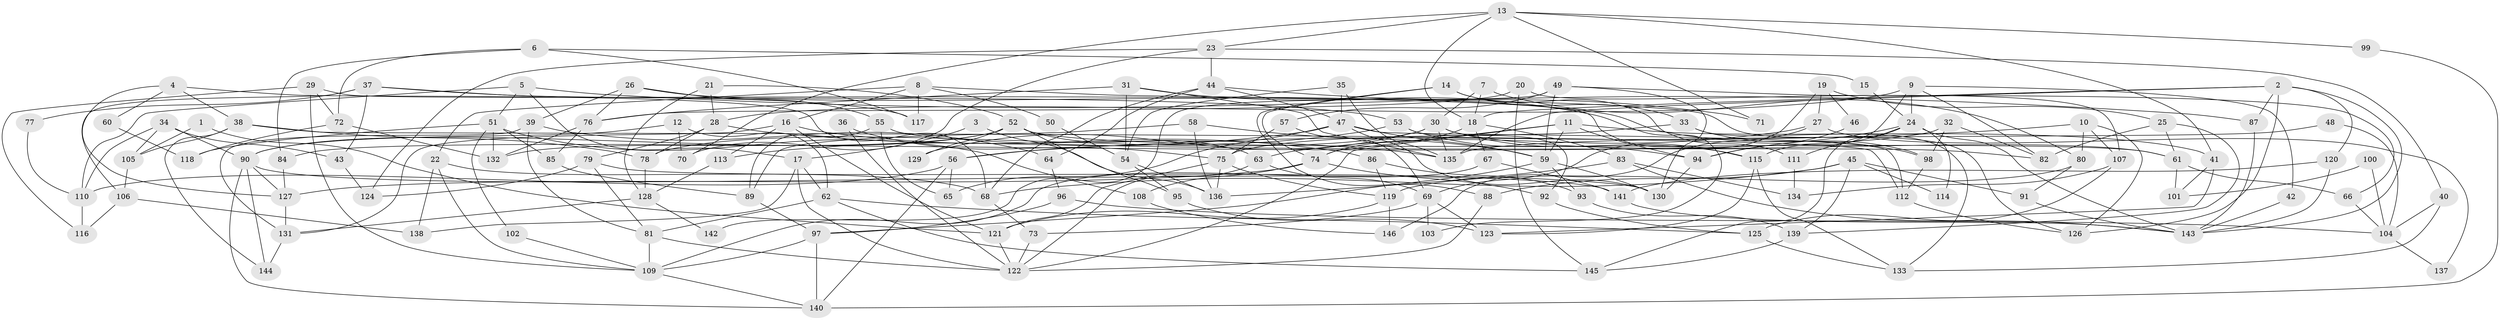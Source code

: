 // coarse degree distribution, {4: 0.1506849315068493, 9: 0.0410958904109589, 2: 0.1780821917808219, 7: 0.136986301369863, 12: 0.0136986301369863, 17: 0.0273972602739726, 10: 0.0136986301369863, 8: 0.0547945205479452, 13: 0.0273972602739726, 6: 0.0547945205479452, 18: 0.0136986301369863, 5: 0.1232876712328767, 11: 0.0136986301369863, 3: 0.1506849315068493}
// Generated by graph-tools (version 1.1) at 2025/18/03/04/25 18:18:58]
// undirected, 146 vertices, 292 edges
graph export_dot {
graph [start="1"]
  node [color=gray90,style=filled];
  1;
  2;
  3;
  4;
  5;
  6;
  7;
  8;
  9;
  10;
  11;
  12;
  13;
  14;
  15;
  16;
  17;
  18;
  19;
  20;
  21;
  22;
  23;
  24;
  25;
  26;
  27;
  28;
  29;
  30;
  31;
  32;
  33;
  34;
  35;
  36;
  37;
  38;
  39;
  40;
  41;
  42;
  43;
  44;
  45;
  46;
  47;
  48;
  49;
  50;
  51;
  52;
  53;
  54;
  55;
  56;
  57;
  58;
  59;
  60;
  61;
  62;
  63;
  64;
  65;
  66;
  67;
  68;
  69;
  70;
  71;
  72;
  73;
  74;
  75;
  76;
  77;
  78;
  79;
  80;
  81;
  82;
  83;
  84;
  85;
  86;
  87;
  88;
  89;
  90;
  91;
  92;
  93;
  94;
  95;
  96;
  97;
  98;
  99;
  100;
  101;
  102;
  103;
  104;
  105;
  106;
  107;
  108;
  109;
  110;
  111;
  112;
  113;
  114;
  115;
  116;
  117;
  118;
  119;
  120;
  121;
  122;
  123;
  124;
  125;
  126;
  127;
  128;
  129;
  130;
  131;
  132;
  133;
  134;
  135;
  136;
  137;
  138;
  139;
  140;
  141;
  142;
  143;
  144;
  145;
  146;
  1 -- 105;
  1 -- 121;
  2 -- 120;
  2 -- 87;
  2 -- 18;
  2 -- 126;
  2 -- 135;
  2 -- 143;
  3 -- 136;
  3 -- 17;
  4 -- 38;
  4 -- 68;
  4 -- 60;
  4 -- 127;
  5 -- 17;
  5 -- 110;
  5 -- 51;
  5 -- 87;
  6 -- 72;
  6 -- 84;
  6 -- 15;
  6 -- 117;
  7 -- 18;
  7 -- 30;
  7 -- 80;
  8 -- 126;
  8 -- 117;
  8 -- 16;
  8 -- 22;
  8 -- 50;
  9 -- 24;
  9 -- 115;
  9 -- 28;
  9 -- 42;
  9 -- 82;
  10 -- 56;
  10 -- 107;
  10 -- 80;
  10 -- 126;
  11 -- 122;
  11 -- 59;
  11 -- 41;
  11 -- 74;
  11 -- 94;
  12 -- 70;
  12 -- 90;
  12 -- 62;
  13 -- 18;
  13 -- 41;
  13 -- 23;
  13 -- 70;
  13 -- 71;
  13 -- 99;
  14 -- 33;
  14 -- 74;
  14 -- 88;
  14 -- 111;
  15 -- 24;
  16 -- 121;
  16 -- 86;
  16 -- 113;
  16 -- 131;
  17 -- 122;
  17 -- 62;
  17 -- 138;
  18 -- 74;
  18 -- 67;
  18 -- 83;
  19 -- 69;
  19 -- 27;
  19 -- 25;
  19 -- 46;
  20 -- 107;
  20 -- 76;
  20 -- 145;
  21 -- 28;
  21 -- 128;
  21 -- 52;
  22 -- 109;
  22 -- 68;
  22 -- 138;
  23 -- 40;
  23 -- 44;
  23 -- 70;
  23 -- 124;
  24 -- 145;
  24 -- 143;
  24 -- 94;
  24 -- 111;
  24 -- 114;
  25 -- 82;
  25 -- 61;
  25 -- 139;
  26 -- 76;
  26 -- 98;
  26 -- 39;
  26 -- 55;
  27 -- 146;
  27 -- 63;
  27 -- 137;
  28 -- 135;
  28 -- 78;
  28 -- 79;
  29 -- 115;
  29 -- 109;
  29 -- 72;
  29 -- 116;
  30 -- 78;
  30 -- 61;
  30 -- 115;
  30 -- 129;
  30 -- 135;
  31 -- 135;
  31 -- 54;
  31 -- 76;
  31 -- 103;
  32 -- 82;
  32 -- 98;
  32 -- 84;
  33 -- 75;
  33 -- 133;
  33 -- 98;
  34 -- 110;
  34 -- 90;
  34 -- 43;
  34 -- 105;
  35 -- 135;
  35 -- 47;
  35 -- 54;
  36 -- 75;
  36 -- 122;
  37 -- 106;
  37 -- 43;
  37 -- 53;
  37 -- 77;
  37 -- 117;
  38 -- 78;
  38 -- 112;
  38 -- 105;
  38 -- 144;
  39 -- 131;
  39 -- 64;
  39 -- 81;
  40 -- 104;
  40 -- 133;
  41 -- 123;
  41 -- 101;
  42 -- 143;
  43 -- 124;
  44 -- 47;
  44 -- 64;
  44 -- 68;
  44 -- 71;
  45 -- 139;
  45 -- 68;
  45 -- 88;
  45 -- 91;
  45 -- 114;
  46 -- 94;
  47 -- 65;
  47 -- 59;
  47 -- 112;
  47 -- 113;
  47 -- 130;
  48 -- 135;
  48 -- 104;
  49 -- 130;
  49 -- 59;
  49 -- 57;
  49 -- 66;
  49 -- 142;
  50 -- 54;
  51 -- 85;
  51 -- 102;
  51 -- 108;
  51 -- 118;
  51 -- 132;
  52 -- 90;
  52 -- 61;
  52 -- 63;
  52 -- 95;
  52 -- 129;
  52 -- 132;
  53 -- 94;
  53 -- 56;
  53 -- 92;
  54 -- 136;
  54 -- 95;
  55 -- 89;
  55 -- 65;
  55 -- 82;
  56 -- 140;
  56 -- 65;
  56 -- 110;
  57 -- 69;
  57 -- 75;
  58 -- 136;
  58 -- 59;
  58 -- 89;
  59 -- 93;
  59 -- 130;
  59 -- 97;
  60 -- 118;
  61 -- 66;
  61 -- 101;
  62 -- 81;
  62 -- 125;
  62 -- 145;
  63 -- 122;
  63 -- 69;
  64 -- 96;
  66 -- 104;
  67 -- 109;
  67 -- 141;
  68 -- 73;
  69 -- 73;
  69 -- 103;
  69 -- 123;
  72 -- 132;
  72 -- 118;
  73 -- 122;
  74 -- 127;
  74 -- 92;
  74 -- 108;
  75 -- 121;
  75 -- 119;
  75 -- 136;
  76 -- 132;
  76 -- 85;
  77 -- 110;
  78 -- 128;
  79 -- 130;
  79 -- 81;
  79 -- 124;
  80 -- 91;
  80 -- 119;
  81 -- 109;
  81 -- 122;
  83 -- 143;
  83 -- 134;
  83 -- 136;
  84 -- 127;
  85 -- 89;
  86 -- 119;
  86 -- 93;
  87 -- 143;
  88 -- 122;
  89 -- 97;
  90 -- 127;
  90 -- 141;
  90 -- 140;
  90 -- 144;
  91 -- 143;
  92 -- 125;
  93 -- 139;
  94 -- 130;
  95 -- 123;
  96 -- 97;
  96 -- 104;
  97 -- 109;
  97 -- 140;
  98 -- 112;
  99 -- 140;
  100 -- 101;
  100 -- 104;
  102 -- 109;
  104 -- 137;
  105 -- 106;
  106 -- 138;
  106 -- 116;
  107 -- 125;
  107 -- 134;
  108 -- 146;
  109 -- 140;
  110 -- 116;
  111 -- 134;
  112 -- 126;
  113 -- 128;
  115 -- 123;
  115 -- 133;
  119 -- 121;
  119 -- 146;
  120 -- 143;
  120 -- 141;
  121 -- 122;
  125 -- 133;
  127 -- 131;
  128 -- 131;
  128 -- 142;
  131 -- 144;
  139 -- 145;
  141 -- 143;
}
